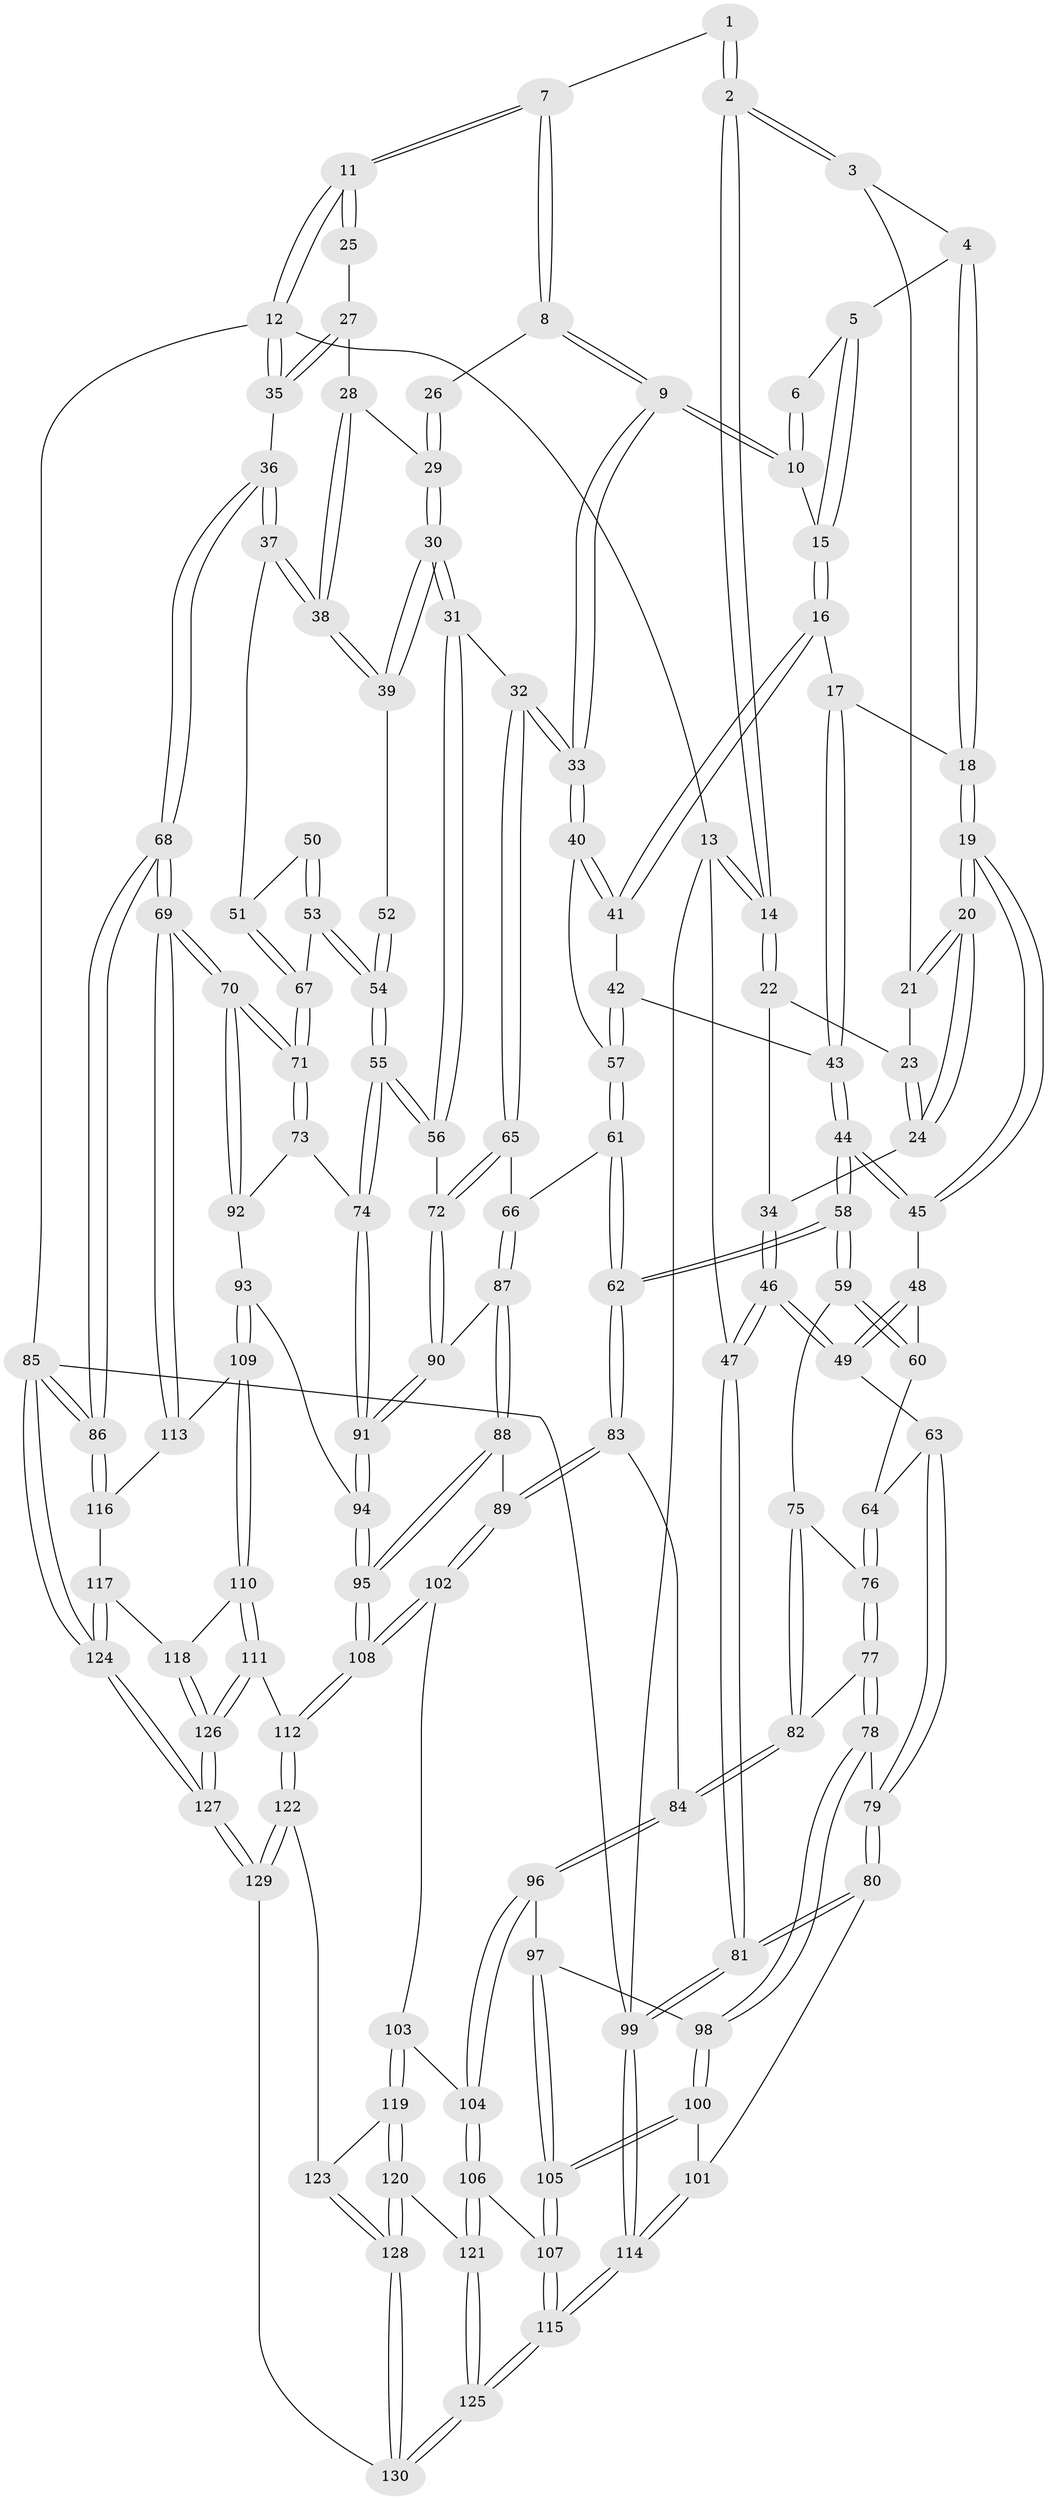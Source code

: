 // coarse degree distribution, {2: 0.09615384615384616, 4: 0.36538461538461536, 9: 0.019230769230769232, 3: 0.21153846153846154, 6: 0.09615384615384616, 5: 0.11538461538461539, 8: 0.038461538461538464, 7: 0.038461538461538464, 10: 0.019230769230769232}
// Generated by graph-tools (version 1.1) at 2025/06/03/04/25 22:06:24]
// undirected, 130 vertices, 322 edges
graph export_dot {
graph [start="1"]
  node [color=gray90,style=filled];
  1 [pos="+0.44977120516462316+0"];
  2 [pos="+0+0"];
  3 [pos="+0.196428283182644+0.05445950937479658"];
  4 [pos="+0.21966130463216815+0.06196870035369567"];
  5 [pos="+0.3295952004909722+0.06885984165836859"];
  6 [pos="+0.4242809337381291+0"];
  7 [pos="+0.6634211785297279+0"];
  8 [pos="+0.6596780162863772+0.041718949354750234"];
  9 [pos="+0.5891884131466688+0.16157823441760738"];
  10 [pos="+0.4778584127870339+0.11342728120244965"];
  11 [pos="+1+0"];
  12 [pos="+1+0"];
  13 [pos="+0+0"];
  14 [pos="+0+0"];
  15 [pos="+0.3668255756352251+0.16737088972995526"];
  16 [pos="+0.3659846353781008+0.1699415301044964"];
  17 [pos="+0.36102787652365936+0.17431032791972273"];
  18 [pos="+0.28921322889120293+0.1989279405417566"];
  19 [pos="+0.21137644796175734+0.2582948717168962"];
  20 [pos="+0.18748080280199542+0.23730057420874984"];
  21 [pos="+0.1944723706927116+0.06216672960536028"];
  22 [pos="+0+0.03706900298111816"];
  23 [pos="+0.12196167315495186+0.13816740073449718"];
  24 [pos="+0.10615480359738912+0.21842557750178046"];
  25 [pos="+0.8445379527998975+0.09316952207866491"];
  26 [pos="+0.7126121386188853+0.07779266338899472"];
  27 [pos="+0.8390291694368402+0.15819058752717102"];
  28 [pos="+0.8386778795531142+0.1594173899040955"];
  29 [pos="+0.7733162020965627+0.17152597876462905"];
  30 [pos="+0.7136116873747003+0.2853308748175573"];
  31 [pos="+0.7005715148841432+0.28876723111563163"];
  32 [pos="+0.6215726937188902+0.28779941272744053"];
  33 [pos="+0.5982047920659267+0.26804324036557325"];
  34 [pos="+0.09021616524750267+0.21914564074565204"];
  35 [pos="+1+0.011925228909708905"];
  36 [pos="+1+0.2230278289191659"];
  37 [pos="+1+0.270867062404513"];
  38 [pos="+0.882028155730742+0.22744773662788795"];
  39 [pos="+0.7505305791925458+0.29145648269288993"];
  40 [pos="+0.5685215609350754+0.2760335094222954"];
  41 [pos="+0.4225838258721303+0.22053467307679542"];
  42 [pos="+0.3985759484392024+0.326642101056662"];
  43 [pos="+0.3581253355526156+0.3321900491179966"];
  44 [pos="+0.3533256889452638+0.3354835032581001"];
  45 [pos="+0.21265265541871023+0.2652522348382443"];
  46 [pos="+0+0.355178223597247"];
  47 [pos="+0+0.3738882511243174"];
  48 [pos="+0.20181896890009868+0.29717739956272454"];
  49 [pos="+0+0.3675975189063637"];
  50 [pos="+0.8151486810951345+0.332142396197338"];
  51 [pos="+0.939215475825319+0.32664937944944383"];
  52 [pos="+0.7784310769807956+0.31328544591441104"];
  53 [pos="+0.8406075741025413+0.41232169262378243"];
  54 [pos="+0.8067039775422341+0.46125849934958557"];
  55 [pos="+0.7967317091359398+0.4824860105719287"];
  56 [pos="+0.7834141672653583+0.47928902755034414"];
  57 [pos="+0.474755122729393+0.33718234085999693"];
  58 [pos="+0.3294078780511193+0.43440424297584657"];
  59 [pos="+0.24983988554732792+0.42905932136942354"];
  60 [pos="+0.19981121530176157+0.336785367879047"];
  61 [pos="+0.4589005099493983+0.4448103798745209"];
  62 [pos="+0.3701970979550567+0.4873418474371316"];
  63 [pos="+0.09393763999742531+0.422845830794095"];
  64 [pos="+0.09884435131018444+0.4231814702000823"];
  65 [pos="+0.6189623952169142+0.38340699049059057"];
  66 [pos="+0.5452127830121283+0.4812895321940579"];
  67 [pos="+0.9122220287520542+0.3787159696901612"];
  68 [pos="+1+0.6666071056417219"];
  69 [pos="+1+0.6389640661154655"];
  70 [pos="+1+0.6333935862277634"];
  71 [pos="+0.9438178584173539+0.5551357233232657"];
  72 [pos="+0.7039172325362327+0.4889765199329186"];
  73 [pos="+0.822275122671845+0.5078149052913279"];
  74 [pos="+0.8129111879756203+0.5013090262473971"];
  75 [pos="+0.22147851812003463+0.4565333881353305"];
  76 [pos="+0.13692813459178338+0.45035198088436357"];
  77 [pos="+0.14719136684099304+0.5714838484849124"];
  78 [pos="+0.14124488232771132+0.5792105700763612"];
  79 [pos="+0.07499808984382844+0.5548563472447385"];
  80 [pos="+0+0.577417970165084"];
  81 [pos="+0+0.5666952239518958"];
  82 [pos="+0.21450971192050478+0.530398669059737"];
  83 [pos="+0.36721057308866184+0.5438026133648186"];
  84 [pos="+0.3207186831006208+0.581532555875875"];
  85 [pos="+1+1"];
  86 [pos="+1+1"];
  87 [pos="+0.5588659696335435+0.5534266341269053"];
  88 [pos="+0.5289067358474021+0.5936703798013974"];
  89 [pos="+0.48269210694733744+0.6175025298523846"];
  90 [pos="+0.6582091874907554+0.5566212322603215"];
  91 [pos="+0.7050898666403375+0.6413406445798188"];
  92 [pos="+0.7872019613795332+0.6281166357252302"];
  93 [pos="+0.722141355823164+0.6711567257019175"];
  94 [pos="+0.7105252183732745+0.6658800830727732"];
  95 [pos="+0.6399710264371901+0.7043942953561437"];
  96 [pos="+0.3057989356066006+0.6182929056701293"];
  97 [pos="+0.2441385541588669+0.6396818101407163"];
  98 [pos="+0.14571732842129392+0.5997521247543779"];
  99 [pos="+0+1"];
  100 [pos="+0.1090133731783578+0.7060629493286698"];
  101 [pos="+0.10031822079648717+0.7077036933577564"];
  102 [pos="+0.4584990757788517+0.7435020453266018"];
  103 [pos="+0.45373453295469524+0.7459445300632058"];
  104 [pos="+0.34188322178051866+0.7261765859676026"];
  105 [pos="+0.1933125604803398+0.763547284528779"];
  106 [pos="+0.25908199290180356+0.7925127172682146"];
  107 [pos="+0.20148686867073812+0.7757792080731476"];
  108 [pos="+0.5870124173996869+0.7960892845931585"];
  109 [pos="+0.7818322422070886+0.7367655092266867"];
  110 [pos="+0.7392907742388302+0.7955936533330515"];
  111 [pos="+0.6019617068178418+0.8199476422889196"];
  112 [pos="+0.5957622878182482+0.8154825362764261"];
  113 [pos="+0.7988862468022593+0.7400893265352643"];
  114 [pos="+0+1"];
  115 [pos="+0+1"];
  116 [pos="+0.8231993699802324+0.799505546661926"];
  117 [pos="+0.8099241154035481+0.8376208914783262"];
  118 [pos="+0.7525183946948747+0.8651111226186545"];
  119 [pos="+0.42964592184029954+0.8165987795003719"];
  120 [pos="+0.39842442579769244+0.8949569381350041"];
  121 [pos="+0.29136499879729155+0.8638307418383141"];
  122 [pos="+0.5419659956313188+0.8825057104925207"];
  123 [pos="+0.522187988075899+0.8844045798727956"];
  124 [pos="+1+1"];
  125 [pos="+0.02763128391062137+1"];
  126 [pos="+0.7171670498852932+0.9942320442850232"];
  127 [pos="+0.7792619164270085+1"];
  128 [pos="+0.4039061247835336+0.9062723351484446"];
  129 [pos="+0.5093089306695903+1"];
  130 [pos="+0.441486432277966+1"];
  1 -- 2;
  1 -- 2;
  1 -- 7;
  2 -- 3;
  2 -- 3;
  2 -- 14;
  2 -- 14;
  3 -- 4;
  3 -- 21;
  4 -- 5;
  4 -- 18;
  4 -- 18;
  5 -- 6;
  5 -- 15;
  5 -- 15;
  6 -- 10;
  6 -- 10;
  7 -- 8;
  7 -- 8;
  7 -- 11;
  7 -- 11;
  8 -- 9;
  8 -- 9;
  8 -- 26;
  9 -- 10;
  9 -- 10;
  9 -- 33;
  9 -- 33;
  10 -- 15;
  11 -- 12;
  11 -- 12;
  11 -- 25;
  11 -- 25;
  12 -- 13;
  12 -- 35;
  12 -- 35;
  12 -- 85;
  13 -- 14;
  13 -- 14;
  13 -- 47;
  13 -- 99;
  14 -- 22;
  14 -- 22;
  15 -- 16;
  15 -- 16;
  16 -- 17;
  16 -- 41;
  16 -- 41;
  17 -- 18;
  17 -- 43;
  17 -- 43;
  18 -- 19;
  18 -- 19;
  19 -- 20;
  19 -- 20;
  19 -- 45;
  19 -- 45;
  20 -- 21;
  20 -- 21;
  20 -- 24;
  20 -- 24;
  21 -- 23;
  22 -- 23;
  22 -- 34;
  23 -- 24;
  23 -- 24;
  24 -- 34;
  25 -- 27;
  26 -- 29;
  26 -- 29;
  27 -- 28;
  27 -- 35;
  27 -- 35;
  28 -- 29;
  28 -- 38;
  28 -- 38;
  29 -- 30;
  29 -- 30;
  30 -- 31;
  30 -- 31;
  30 -- 39;
  30 -- 39;
  31 -- 32;
  31 -- 56;
  31 -- 56;
  32 -- 33;
  32 -- 33;
  32 -- 65;
  32 -- 65;
  33 -- 40;
  33 -- 40;
  34 -- 46;
  34 -- 46;
  35 -- 36;
  36 -- 37;
  36 -- 37;
  36 -- 68;
  36 -- 68;
  37 -- 38;
  37 -- 38;
  37 -- 51;
  38 -- 39;
  38 -- 39;
  39 -- 52;
  40 -- 41;
  40 -- 41;
  40 -- 57;
  41 -- 42;
  42 -- 43;
  42 -- 57;
  42 -- 57;
  43 -- 44;
  43 -- 44;
  44 -- 45;
  44 -- 45;
  44 -- 58;
  44 -- 58;
  45 -- 48;
  46 -- 47;
  46 -- 47;
  46 -- 49;
  46 -- 49;
  47 -- 81;
  47 -- 81;
  48 -- 49;
  48 -- 49;
  48 -- 60;
  49 -- 63;
  50 -- 51;
  50 -- 53;
  50 -- 53;
  51 -- 67;
  51 -- 67;
  52 -- 54;
  52 -- 54;
  53 -- 54;
  53 -- 54;
  53 -- 67;
  54 -- 55;
  54 -- 55;
  55 -- 56;
  55 -- 56;
  55 -- 74;
  55 -- 74;
  56 -- 72;
  57 -- 61;
  57 -- 61;
  58 -- 59;
  58 -- 59;
  58 -- 62;
  58 -- 62;
  59 -- 60;
  59 -- 60;
  59 -- 75;
  60 -- 64;
  61 -- 62;
  61 -- 62;
  61 -- 66;
  62 -- 83;
  62 -- 83;
  63 -- 64;
  63 -- 79;
  63 -- 79;
  64 -- 76;
  64 -- 76;
  65 -- 66;
  65 -- 72;
  65 -- 72;
  66 -- 87;
  66 -- 87;
  67 -- 71;
  67 -- 71;
  68 -- 69;
  68 -- 69;
  68 -- 86;
  68 -- 86;
  69 -- 70;
  69 -- 70;
  69 -- 113;
  69 -- 113;
  70 -- 71;
  70 -- 71;
  70 -- 92;
  70 -- 92;
  71 -- 73;
  71 -- 73;
  72 -- 90;
  72 -- 90;
  73 -- 74;
  73 -- 92;
  74 -- 91;
  74 -- 91;
  75 -- 76;
  75 -- 82;
  75 -- 82;
  76 -- 77;
  76 -- 77;
  77 -- 78;
  77 -- 78;
  77 -- 82;
  78 -- 79;
  78 -- 98;
  78 -- 98;
  79 -- 80;
  79 -- 80;
  80 -- 81;
  80 -- 81;
  80 -- 101;
  81 -- 99;
  81 -- 99;
  82 -- 84;
  82 -- 84;
  83 -- 84;
  83 -- 89;
  83 -- 89;
  84 -- 96;
  84 -- 96;
  85 -- 86;
  85 -- 86;
  85 -- 124;
  85 -- 124;
  85 -- 99;
  86 -- 116;
  86 -- 116;
  87 -- 88;
  87 -- 88;
  87 -- 90;
  88 -- 89;
  88 -- 95;
  88 -- 95;
  89 -- 102;
  89 -- 102;
  90 -- 91;
  90 -- 91;
  91 -- 94;
  91 -- 94;
  92 -- 93;
  93 -- 94;
  93 -- 109;
  93 -- 109;
  94 -- 95;
  94 -- 95;
  95 -- 108;
  95 -- 108;
  96 -- 97;
  96 -- 104;
  96 -- 104;
  97 -- 98;
  97 -- 105;
  97 -- 105;
  98 -- 100;
  98 -- 100;
  99 -- 114;
  99 -- 114;
  100 -- 101;
  100 -- 105;
  100 -- 105;
  101 -- 114;
  101 -- 114;
  102 -- 103;
  102 -- 108;
  102 -- 108;
  103 -- 104;
  103 -- 119;
  103 -- 119;
  104 -- 106;
  104 -- 106;
  105 -- 107;
  105 -- 107;
  106 -- 107;
  106 -- 121;
  106 -- 121;
  107 -- 115;
  107 -- 115;
  108 -- 112;
  108 -- 112;
  109 -- 110;
  109 -- 110;
  109 -- 113;
  110 -- 111;
  110 -- 111;
  110 -- 118;
  111 -- 112;
  111 -- 126;
  111 -- 126;
  112 -- 122;
  112 -- 122;
  113 -- 116;
  114 -- 115;
  114 -- 115;
  115 -- 125;
  115 -- 125;
  116 -- 117;
  117 -- 118;
  117 -- 124;
  117 -- 124;
  118 -- 126;
  118 -- 126;
  119 -- 120;
  119 -- 120;
  119 -- 123;
  120 -- 121;
  120 -- 128;
  120 -- 128;
  121 -- 125;
  121 -- 125;
  122 -- 123;
  122 -- 129;
  122 -- 129;
  123 -- 128;
  123 -- 128;
  124 -- 127;
  124 -- 127;
  125 -- 130;
  125 -- 130;
  126 -- 127;
  126 -- 127;
  127 -- 129;
  127 -- 129;
  128 -- 130;
  128 -- 130;
  129 -- 130;
}
